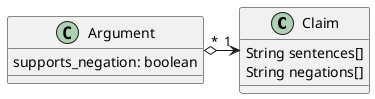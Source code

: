 @startuml

class Claim {
  String sentences[]
  String negations[]
}

'Claim "1" -> "1" Claim : > negation
'note  "anti-reflexive, symmetric?, anti-transitive?" as N1
'(Claim, Claim) .. N1

class Argument {
  supports_negation: boolean
}

Argument "*" o-> "1" Claim

@enduml
